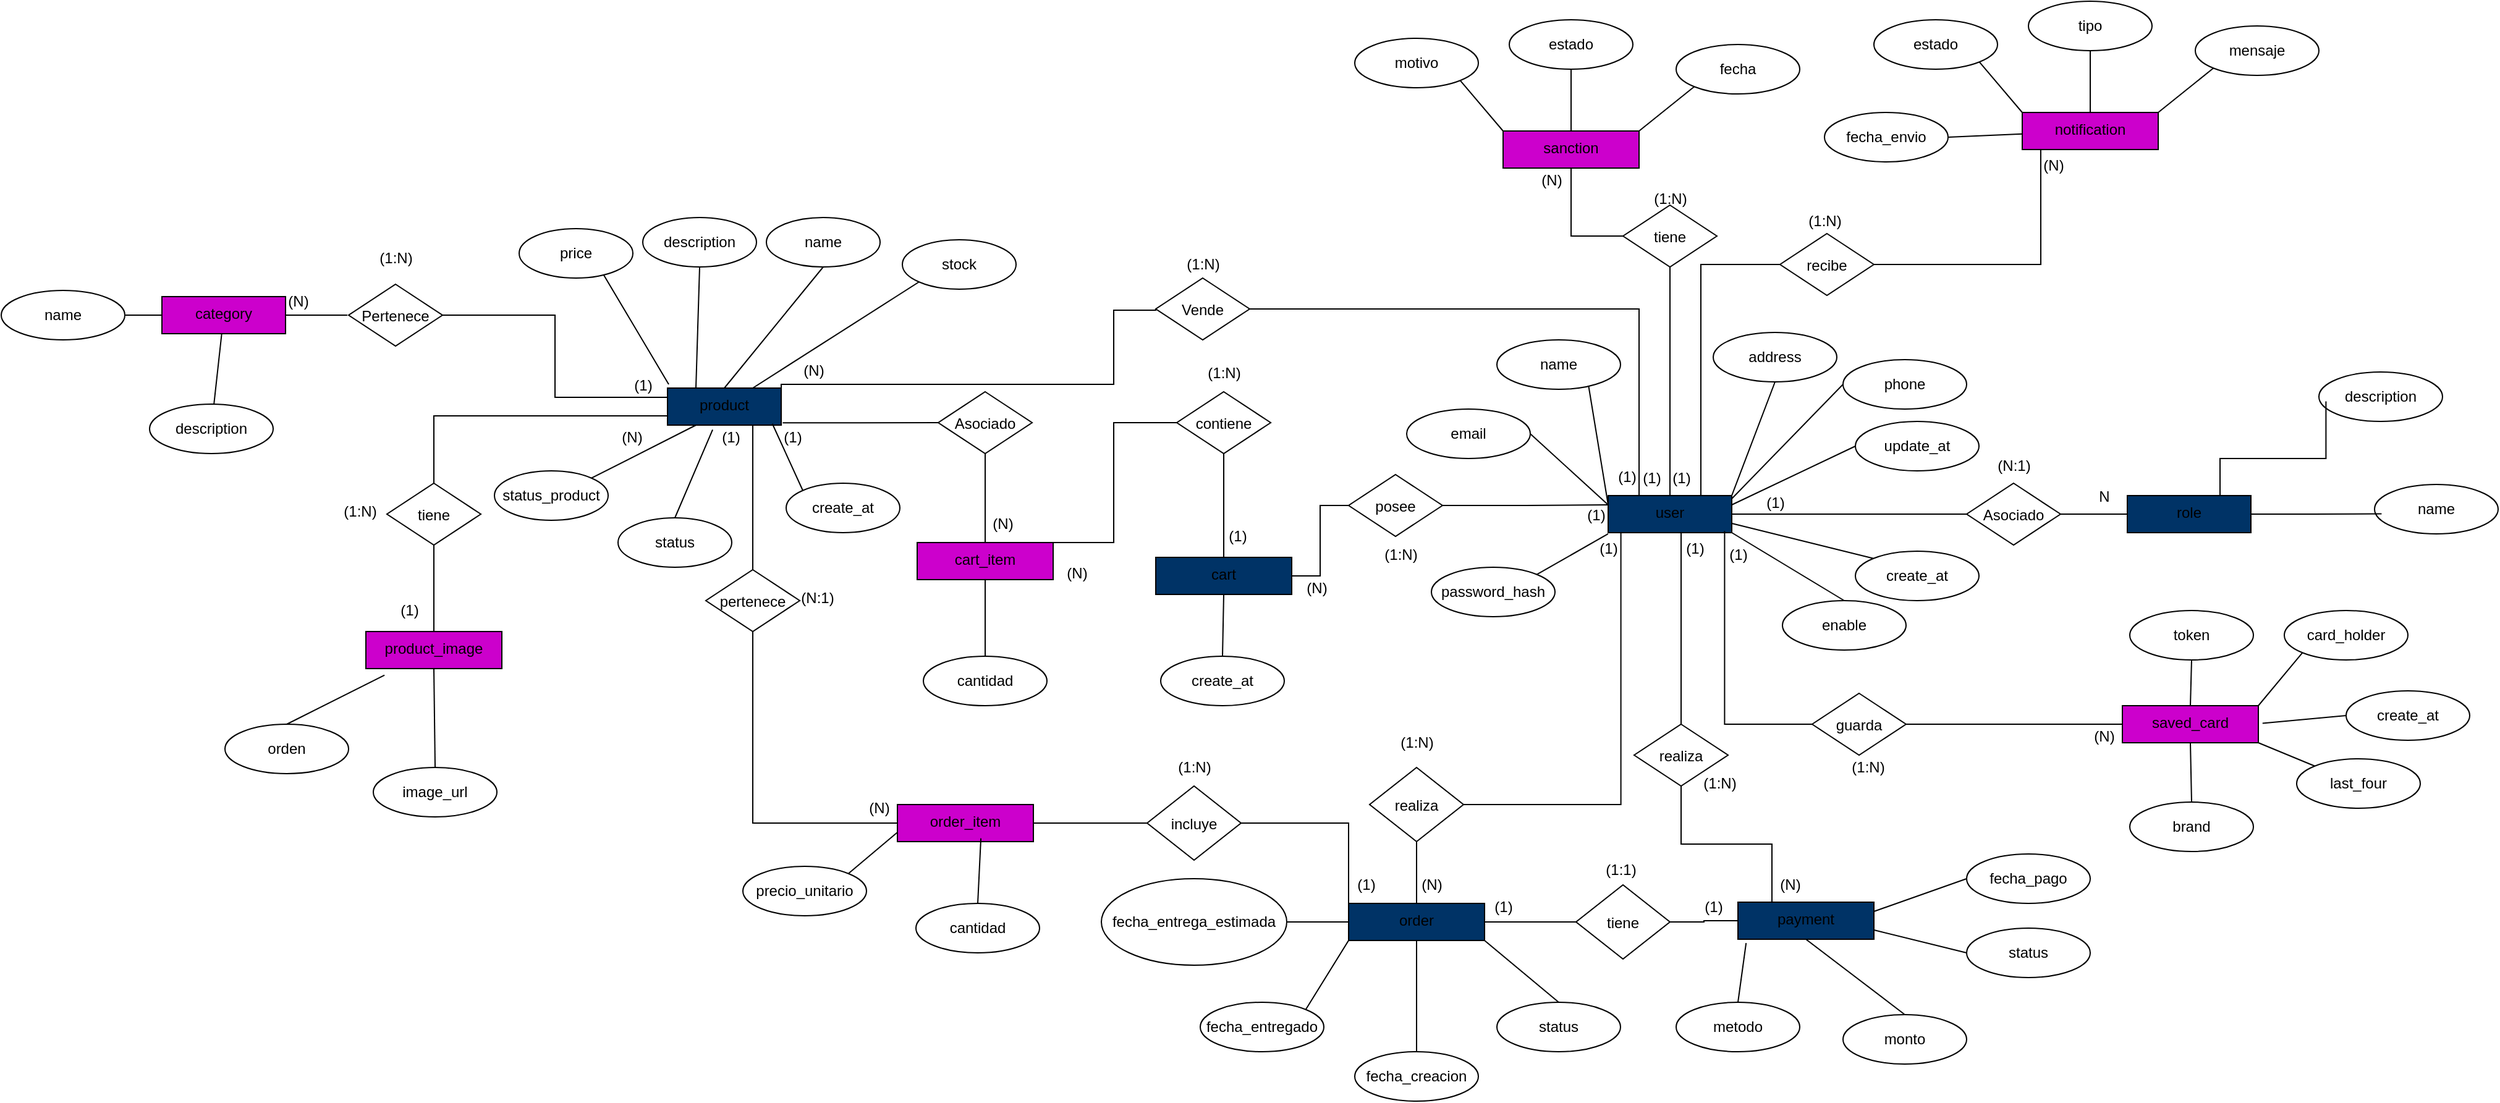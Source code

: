 <mxfile version="28.1.2">
  <diagram name="Página-1" id="FcAazT7ea7IN_9phGfKu">
    <mxGraphModel dx="3148" dy="2875" grid="1" gridSize="10" guides="1" tooltips="1" connect="1" arrows="1" fold="1" page="1" pageScale="1" pageWidth="827" pageHeight="1169" math="0" shadow="0">
      <root>
        <mxCell id="0" />
        <mxCell id="1" parent="0" />
        <mxCell id="1tSogRS_Z49dKOOyirGH-120" style="edgeStyle=orthogonalEdgeStyle;rounded=0;orthogonalLoop=1;jettySize=auto;html=1;exitX=0.25;exitY=0;exitDx=0;exitDy=0;entryX=1;entryY=0.5;entryDx=0;entryDy=0;endArrow=none;endFill=0;" edge="1" parent="1" source="1tSogRS_Z49dKOOyirGH-6" target="1tSogRS_Z49dKOOyirGH-119">
          <mxGeometry relative="1" as="geometry" />
        </mxCell>
        <mxCell id="1tSogRS_Z49dKOOyirGH-157" style="edgeStyle=orthogonalEdgeStyle;rounded=0;orthogonalLoop=1;jettySize=auto;html=1;exitX=0.75;exitY=0;exitDx=0;exitDy=0;entryX=0;entryY=0.5;entryDx=0;entryDy=0;endArrow=none;endFill=0;" edge="1" parent="1" source="1tSogRS_Z49dKOOyirGH-6" target="1tSogRS_Z49dKOOyirGH-156">
          <mxGeometry relative="1" as="geometry" />
        </mxCell>
        <mxCell id="1tSogRS_Z49dKOOyirGH-207" style="edgeStyle=orthogonalEdgeStyle;rounded=0;orthogonalLoop=1;jettySize=auto;html=1;exitX=1;exitY=0.5;exitDx=0;exitDy=0;endArrow=none;endFill=0;" edge="1" parent="1" source="1tSogRS_Z49dKOOyirGH-6" target="1tSogRS_Z49dKOOyirGH-176">
          <mxGeometry relative="1" as="geometry" />
        </mxCell>
        <mxCell id="1tSogRS_Z49dKOOyirGH-211" style="edgeStyle=orthogonalEdgeStyle;rounded=0;orthogonalLoop=1;jettySize=auto;html=1;exitX=0.59;exitY=0.984;exitDx=0;exitDy=0;entryX=0.5;entryY=0;entryDx=0;entryDy=0;exitPerimeter=0;endArrow=none;endFill=0;" edge="1" parent="1" source="1tSogRS_Z49dKOOyirGH-6" target="1tSogRS_Z49dKOOyirGH-206">
          <mxGeometry relative="1" as="geometry" />
        </mxCell>
        <mxCell id="1tSogRS_Z49dKOOyirGH-6" value="user" style="html=1;align=center;verticalAlign=top;rounded=1;absoluteArcSize=1;arcSize=0;dashed=0;whiteSpace=wrap;fillColor=#003366;" vertex="1" parent="1">
          <mxGeometry x="210" y="340" width="100" height="30" as="geometry" />
        </mxCell>
        <mxCell id="1tSogRS_Z49dKOOyirGH-21" style="rounded=0;orthogonalLoop=1;jettySize=auto;html=1;exitX=1;exitY=0.5;exitDx=0;exitDy=0;entryX=0;entryY=0.25;entryDx=0;entryDy=0;endArrow=none;endFill=0;" edge="1" parent="1" source="1tSogRS_Z49dKOOyirGH-7" target="1tSogRS_Z49dKOOyirGH-6">
          <mxGeometry relative="1" as="geometry" />
        </mxCell>
        <mxCell id="1tSogRS_Z49dKOOyirGH-7" value="email" style="ellipse;html=1;whiteSpace=wrap;" vertex="1" parent="1">
          <mxGeometry x="47" y="270" width="100" height="40" as="geometry" />
        </mxCell>
        <mxCell id="1tSogRS_Z49dKOOyirGH-20" style="rounded=0;orthogonalLoop=1;jettySize=auto;html=1;exitX=0.741;exitY=0.922;exitDx=0;exitDy=0;entryX=0;entryY=0.25;entryDx=0;entryDy=0;endArrow=none;endFill=0;exitPerimeter=0;" edge="1" parent="1" source="1tSogRS_Z49dKOOyirGH-8" target="1tSogRS_Z49dKOOyirGH-6">
          <mxGeometry relative="1" as="geometry" />
        </mxCell>
        <mxCell id="1tSogRS_Z49dKOOyirGH-8" value="name" style="ellipse;html=1;whiteSpace=wrap;" vertex="1" parent="1">
          <mxGeometry x="120" y="214" width="100" height="40" as="geometry" />
        </mxCell>
        <mxCell id="1tSogRS_Z49dKOOyirGH-22" style="rounded=0;orthogonalLoop=1;jettySize=auto;html=1;exitX=1;exitY=0;exitDx=0;exitDy=0;entryX=0.749;entryY=0.998;entryDx=0;entryDy=0;endArrow=none;endFill=0;entryPerimeter=0;" edge="1" parent="1" source="1tSogRS_Z49dKOOyirGH-9" target="1tSogRS_Z49dKOOyirGH-248">
          <mxGeometry relative="1" as="geometry" />
        </mxCell>
        <mxCell id="1tSogRS_Z49dKOOyirGH-9" value="password_hash" style="ellipse;html=1;whiteSpace=wrap;" vertex="1" parent="1">
          <mxGeometry x="67" y="398" width="100" height="40" as="geometry" />
        </mxCell>
        <mxCell id="1tSogRS_Z49dKOOyirGH-10" value="enable" style="ellipse;html=1;whiteSpace=wrap;" vertex="1" parent="1">
          <mxGeometry x="351" y="425" width="100" height="40" as="geometry" />
        </mxCell>
        <mxCell id="1tSogRS_Z49dKOOyirGH-11" value="create_at" style="ellipse;html=1;whiteSpace=wrap;" vertex="1" parent="1">
          <mxGeometry x="410" y="385" width="100" height="40" as="geometry" />
        </mxCell>
        <mxCell id="1tSogRS_Z49dKOOyirGH-25" style="rounded=0;orthogonalLoop=1;jettySize=auto;html=1;exitX=0;exitY=0.5;exitDx=0;exitDy=0;entryX=1;entryY=0.25;entryDx=0;entryDy=0;endArrow=none;endFill=0;" edge="1" parent="1" source="1tSogRS_Z49dKOOyirGH-12" target="1tSogRS_Z49dKOOyirGH-6">
          <mxGeometry relative="1" as="geometry" />
        </mxCell>
        <mxCell id="1tSogRS_Z49dKOOyirGH-12" value="update_at" style="ellipse;html=1;whiteSpace=wrap;" vertex="1" parent="1">
          <mxGeometry x="410" y="280" width="100" height="40" as="geometry" />
        </mxCell>
        <mxCell id="1tSogRS_Z49dKOOyirGH-18" style="edgeStyle=orthogonalEdgeStyle;rounded=0;orthogonalLoop=1;jettySize=auto;html=1;exitX=0.5;exitY=0;exitDx=0;exitDy=0;entryX=0;entryY=0.5;entryDx=0;entryDy=0;endArrow=none;endFill=0;" edge="1" parent="1" source="1tSogRS_Z49dKOOyirGH-13">
          <mxGeometry relative="1" as="geometry">
            <mxPoint x="-56.0" y="225" as="targetPoint" />
          </mxGeometry>
        </mxCell>
        <mxCell id="1tSogRS_Z49dKOOyirGH-28" style="rounded=0;orthogonalLoop=1;jettySize=auto;html=1;exitX=0.5;exitY=0;exitDx=0;exitDy=0;entryX=0.5;entryY=1;entryDx=0;entryDy=0;endArrow=none;endFill=0;" edge="1" parent="1" source="1tSogRS_Z49dKOOyirGH-15">
          <mxGeometry relative="1" as="geometry">
            <mxPoint x="-113" y="280" as="targetPoint" />
          </mxGeometry>
        </mxCell>
        <mxCell id="1tSogRS_Z49dKOOyirGH-26" style="rounded=0;orthogonalLoop=1;jettySize=auto;html=1;exitX=0;exitY=0.5;exitDx=0;exitDy=0;entryX=0.998;entryY=0.091;entryDx=0;entryDy=0;endArrow=none;endFill=0;entryPerimeter=0;" edge="1" parent="1" source="1tSogRS_Z49dKOOyirGH-16" target="1tSogRS_Z49dKOOyirGH-6">
          <mxGeometry relative="1" as="geometry" />
        </mxCell>
        <mxCell id="1tSogRS_Z49dKOOyirGH-16" value="phone" style="ellipse;html=1;whiteSpace=wrap;" vertex="1" parent="1">
          <mxGeometry x="400" y="230" width="100" height="40" as="geometry" />
        </mxCell>
        <mxCell id="1tSogRS_Z49dKOOyirGH-27" style="rounded=0;orthogonalLoop=1;jettySize=auto;html=1;exitX=0.5;exitY=1;exitDx=0;exitDy=0;entryX=1;entryY=0;entryDx=0;entryDy=0;endArrow=none;endFill=0;" edge="1" parent="1" source="1tSogRS_Z49dKOOyirGH-17" target="1tSogRS_Z49dKOOyirGH-6">
          <mxGeometry relative="1" as="geometry" />
        </mxCell>
        <mxCell id="1tSogRS_Z49dKOOyirGH-17" value="address" style="ellipse;html=1;whiteSpace=wrap;" vertex="1" parent="1">
          <mxGeometry x="295" y="208" width="100" height="40" as="geometry" />
        </mxCell>
        <mxCell id="1tSogRS_Z49dKOOyirGH-23" style="rounded=0;orthogonalLoop=1;jettySize=auto;html=1;exitX=0.5;exitY=0;exitDx=0;exitDy=0;endArrow=none;endFill=0;entryX=1;entryY=1;entryDx=0;entryDy=0;" edge="1" parent="1" source="1tSogRS_Z49dKOOyirGH-10" target="1tSogRS_Z49dKOOyirGH-6">
          <mxGeometry relative="1" as="geometry">
            <mxPoint x="290" y="370" as="targetPoint" />
          </mxGeometry>
        </mxCell>
        <mxCell id="1tSogRS_Z49dKOOyirGH-24" style="rounded=0;orthogonalLoop=1;jettySize=auto;html=1;exitX=0;exitY=0;exitDx=0;exitDy=0;entryX=1;entryY=0.75;entryDx=0;entryDy=0;endArrow=none;endFill=0;" edge="1" parent="1" source="1tSogRS_Z49dKOOyirGH-11" target="1tSogRS_Z49dKOOyirGH-6">
          <mxGeometry relative="1" as="geometry" />
        </mxCell>
        <mxCell id="1tSogRS_Z49dKOOyirGH-63" style="rounded=0;orthogonalLoop=1;jettySize=auto;html=1;exitX=0.5;exitY=1;exitDx=0;exitDy=0;entryX=0.5;entryY=0;entryDx=0;entryDy=0;endArrow=none;endFill=0;" edge="1" parent="1" source="1tSogRS_Z49dKOOyirGH-55" target="1tSogRS_Z49dKOOyirGH-58">
          <mxGeometry relative="1" as="geometry" />
        </mxCell>
        <mxCell id="1tSogRS_Z49dKOOyirGH-187" style="edgeStyle=orthogonalEdgeStyle;rounded=0;orthogonalLoop=1;jettySize=auto;html=1;exitX=1;exitY=0.5;exitDx=0;exitDy=0;entryX=0;entryY=0.5;entryDx=0;entryDy=0;endArrow=none;endFill=0;" edge="1" parent="1" source="1tSogRS_Z49dKOOyirGH-55" target="1tSogRS_Z49dKOOyirGH-186">
          <mxGeometry relative="1" as="geometry" />
        </mxCell>
        <mxCell id="1tSogRS_Z49dKOOyirGH-55" value="cart" style="html=1;align=center;verticalAlign=top;rounded=1;absoluteArcSize=1;arcSize=0;dashed=0;whiteSpace=wrap;fillColor=#003366;" vertex="1" parent="1">
          <mxGeometry x="-156" y="390" width="110" height="30" as="geometry" />
        </mxCell>
        <mxCell id="1tSogRS_Z49dKOOyirGH-81" style="rounded=0;orthogonalLoop=1;jettySize=auto;html=1;exitX=0.5;exitY=0;exitDx=0;exitDy=0;entryX=1;entryY=1;entryDx=0;entryDy=0;endArrow=none;endFill=0;" edge="1" parent="1" source="1tSogRS_Z49dKOOyirGH-56" target="1tSogRS_Z49dKOOyirGH-64">
          <mxGeometry relative="1" as="geometry" />
        </mxCell>
        <mxCell id="1tSogRS_Z49dKOOyirGH-56" value="status" style="ellipse;html=1;whiteSpace=wrap;" vertex="1" parent="1">
          <mxGeometry x="120" y="750" width="100" height="40" as="geometry" />
        </mxCell>
        <mxCell id="1tSogRS_Z49dKOOyirGH-84" style="rounded=0;orthogonalLoop=1;jettySize=auto;html=1;exitX=1;exitY=0.5;exitDx=0;exitDy=0;entryX=0;entryY=0.5;entryDx=0;entryDy=0;endArrow=none;endFill=0;" edge="1" parent="1" source="1tSogRS_Z49dKOOyirGH-57" target="1tSogRS_Z49dKOOyirGH-64">
          <mxGeometry relative="1" as="geometry" />
        </mxCell>
        <mxCell id="1tSogRS_Z49dKOOyirGH-57" value="fecha_entrega_estimada" style="ellipse;html=1;whiteSpace=wrap;" vertex="1" parent="1">
          <mxGeometry x="-200" y="650" width="150" height="70" as="geometry" />
        </mxCell>
        <mxCell id="1tSogRS_Z49dKOOyirGH-58" value="create_at" style="ellipse;html=1;whiteSpace=wrap;" vertex="1" parent="1">
          <mxGeometry x="-152" y="470" width="100" height="40" as="geometry" />
        </mxCell>
        <mxCell id="1tSogRS_Z49dKOOyirGH-59" value="cantidad" style="ellipse;html=1;whiteSpace=wrap;" vertex="1" parent="1">
          <mxGeometry x="-344" y="470" width="100" height="40" as="geometry" />
        </mxCell>
        <mxCell id="1tSogRS_Z49dKOOyirGH-82" style="rounded=0;orthogonalLoop=1;jettySize=auto;html=1;exitX=0.5;exitY=0;exitDx=0;exitDy=0;entryX=0.5;entryY=1;entryDx=0;entryDy=0;endArrow=none;endFill=0;" edge="1" parent="1" source="1tSogRS_Z49dKOOyirGH-60" target="1tSogRS_Z49dKOOyirGH-64">
          <mxGeometry relative="1" as="geometry" />
        </mxCell>
        <mxCell id="1tSogRS_Z49dKOOyirGH-60" value="fecha_creacion" style="ellipse;html=1;whiteSpace=wrap;" vertex="1" parent="1">
          <mxGeometry x="5" y="790" width="100" height="40" as="geometry" />
        </mxCell>
        <mxCell id="1tSogRS_Z49dKOOyirGH-62" style="rounded=0;orthogonalLoop=1;jettySize=auto;html=1;exitX=0.5;exitY=1;exitDx=0;exitDy=0;entryX=0.5;entryY=0;entryDx=0;entryDy=0;endArrow=none;endFill=0;" edge="1" parent="1" source="1tSogRS_Z49dKOOyirGH-61" target="1tSogRS_Z49dKOOyirGH-59">
          <mxGeometry relative="1" as="geometry" />
        </mxCell>
        <mxCell id="1tSogRS_Z49dKOOyirGH-183" style="edgeStyle=orthogonalEdgeStyle;rounded=0;orthogonalLoop=1;jettySize=auto;html=1;exitX=1;exitY=0;exitDx=0;exitDy=0;entryX=0;entryY=0.5;entryDx=0;entryDy=0;endArrow=none;endFill=0;" edge="1" parent="1" source="1tSogRS_Z49dKOOyirGH-61" target="1tSogRS_Z49dKOOyirGH-179">
          <mxGeometry relative="1" as="geometry">
            <Array as="points">
              <mxPoint x="-190" y="378" />
              <mxPoint x="-190" y="281" />
            </Array>
          </mxGeometry>
        </mxCell>
        <mxCell id="1tSogRS_Z49dKOOyirGH-61" value="cart_item" style="html=1;align=center;verticalAlign=top;rounded=1;absoluteArcSize=1;arcSize=0;dashed=0;whiteSpace=wrap;fillColor=#CC00CC;" vertex="1" parent="1">
          <mxGeometry x="-349" y="378" width="110" height="30" as="geometry" />
        </mxCell>
        <mxCell id="1tSogRS_Z49dKOOyirGH-123" style="edgeStyle=orthogonalEdgeStyle;rounded=0;orthogonalLoop=1;jettySize=auto;html=1;exitX=0.5;exitY=0;exitDx=0;exitDy=0;entryX=0.5;entryY=1;entryDx=0;entryDy=0;endArrow=none;endFill=0;" edge="1" parent="1" source="1tSogRS_Z49dKOOyirGH-64" target="1tSogRS_Z49dKOOyirGH-122">
          <mxGeometry relative="1" as="geometry" />
        </mxCell>
        <mxCell id="1tSogRS_Z49dKOOyirGH-200" style="edgeStyle=orthogonalEdgeStyle;rounded=0;orthogonalLoop=1;jettySize=auto;html=1;exitX=1;exitY=0.5;exitDx=0;exitDy=0;endArrow=none;endFill=0;" edge="1" parent="1" source="1tSogRS_Z49dKOOyirGH-64" target="1tSogRS_Z49dKOOyirGH-199">
          <mxGeometry relative="1" as="geometry" />
        </mxCell>
        <mxCell id="1tSogRS_Z49dKOOyirGH-64" value="order" style="html=1;align=center;verticalAlign=top;rounded=1;absoluteArcSize=1;arcSize=0;dashed=0;whiteSpace=wrap;fillColor=#003366;" vertex="1" parent="1">
          <mxGeometry y="670" width="110" height="30" as="geometry" />
        </mxCell>
        <mxCell id="1tSogRS_Z49dKOOyirGH-83" style="rounded=0;orthogonalLoop=1;jettySize=auto;html=1;exitX=1;exitY=0;exitDx=0;exitDy=0;entryX=0;entryY=1;entryDx=0;entryDy=0;endArrow=none;endFill=0;" edge="1" parent="1" source="1tSogRS_Z49dKOOyirGH-65" target="1tSogRS_Z49dKOOyirGH-64">
          <mxGeometry relative="1" as="geometry" />
        </mxCell>
        <mxCell id="1tSogRS_Z49dKOOyirGH-65" value="fecha_entregado" style="ellipse;html=1;whiteSpace=wrap;" vertex="1" parent="1">
          <mxGeometry x="-120" y="750" width="100" height="40" as="geometry" />
        </mxCell>
        <mxCell id="1tSogRS_Z49dKOOyirGH-128" style="edgeStyle=orthogonalEdgeStyle;rounded=0;orthogonalLoop=1;jettySize=auto;html=1;exitX=1;exitY=0.5;exitDx=0;exitDy=0;entryX=0;entryY=0.5;entryDx=0;entryDy=0;endArrow=none;endFill=0;" edge="1" parent="1" source="1tSogRS_Z49dKOOyirGH-66" target="1tSogRS_Z49dKOOyirGH-127">
          <mxGeometry relative="1" as="geometry" />
        </mxCell>
        <mxCell id="1tSogRS_Z49dKOOyirGH-175" style="edgeStyle=orthogonalEdgeStyle;rounded=0;orthogonalLoop=1;jettySize=auto;html=1;exitX=0;exitY=0.5;exitDx=0;exitDy=0;entryX=0.5;entryY=1;entryDx=0;entryDy=0;endArrow=none;endFill=0;" edge="1" parent="1" source="1tSogRS_Z49dKOOyirGH-66" target="1tSogRS_Z49dKOOyirGH-148">
          <mxGeometry relative="1" as="geometry" />
        </mxCell>
        <mxCell id="1tSogRS_Z49dKOOyirGH-66" value="order_item" style="html=1;align=center;verticalAlign=top;rounded=1;absoluteArcSize=1;arcSize=0;dashed=0;whiteSpace=wrap;fillColor=#CC00CC;" vertex="1" parent="1">
          <mxGeometry x="-365" y="590" width="110" height="30" as="geometry" />
        </mxCell>
        <mxCell id="1tSogRS_Z49dKOOyirGH-67" value="cantidad" style="ellipse;html=1;whiteSpace=wrap;" vertex="1" parent="1">
          <mxGeometry x="-350" y="670" width="100" height="40" as="geometry" />
        </mxCell>
        <mxCell id="1tSogRS_Z49dKOOyirGH-78" style="rounded=0;orthogonalLoop=1;jettySize=auto;html=1;exitX=0.5;exitY=0;exitDx=0;exitDy=0;entryX=0.614;entryY=0.91;entryDx=0;entryDy=0;entryPerimeter=0;endArrow=none;endFill=0;" edge="1" parent="1" source="1tSogRS_Z49dKOOyirGH-67" target="1tSogRS_Z49dKOOyirGH-66">
          <mxGeometry relative="1" as="geometry" />
        </mxCell>
        <mxCell id="1tSogRS_Z49dKOOyirGH-80" style="rounded=0;orthogonalLoop=1;jettySize=auto;html=1;exitX=1;exitY=0;exitDx=0;exitDy=0;entryX=0;entryY=0.75;entryDx=0;entryDy=0;endArrow=none;endFill=0;" edge="1" parent="1" source="1tSogRS_Z49dKOOyirGH-79" target="1tSogRS_Z49dKOOyirGH-66">
          <mxGeometry relative="1" as="geometry" />
        </mxCell>
        <mxCell id="1tSogRS_Z49dKOOyirGH-79" value="precio_unitario" style="ellipse;html=1;whiteSpace=wrap;" vertex="1" parent="1">
          <mxGeometry x="-490" y="640" width="100" height="40" as="geometry" />
        </mxCell>
        <mxCell id="1tSogRS_Z49dKOOyirGH-98" value="motivo" style="ellipse;html=1;whiteSpace=wrap;" vertex="1" parent="1">
          <mxGeometry x="5" y="-30" width="100" height="40" as="geometry" />
        </mxCell>
        <mxCell id="1tSogRS_Z49dKOOyirGH-154" style="edgeStyle=orthogonalEdgeStyle;rounded=0;orthogonalLoop=1;jettySize=auto;html=1;exitX=0.5;exitY=1;exitDx=0;exitDy=0;entryX=0;entryY=0.5;entryDx=0;entryDy=0;endArrow=none;endFill=0;" edge="1" parent="1" source="1tSogRS_Z49dKOOyirGH-101" target="1tSogRS_Z49dKOOyirGH-153">
          <mxGeometry relative="1" as="geometry" />
        </mxCell>
        <mxCell id="1tSogRS_Z49dKOOyirGH-101" value="sanction" style="html=1;align=center;verticalAlign=top;rounded=1;absoluteArcSize=1;arcSize=0;dashed=0;whiteSpace=wrap;fillColor=#CC00CC;" vertex="1" parent="1">
          <mxGeometry x="125" y="45" width="110" height="30" as="geometry" />
        </mxCell>
        <mxCell id="1tSogRS_Z49dKOOyirGH-102" style="rounded=0;orthogonalLoop=1;jettySize=auto;html=1;exitX=1;exitY=1;exitDx=0;exitDy=0;entryX=0;entryY=0;entryDx=0;entryDy=0;endArrow=none;endFill=0;" edge="1" parent="1" source="1tSogRS_Z49dKOOyirGH-98" target="1tSogRS_Z49dKOOyirGH-101">
          <mxGeometry relative="1" as="geometry" />
        </mxCell>
        <mxCell id="1tSogRS_Z49dKOOyirGH-103" style="rounded=0;orthogonalLoop=1;jettySize=auto;html=1;exitX=0.5;exitY=1;exitDx=0;exitDy=0;entryX=0.5;entryY=0;entryDx=0;entryDy=0;endArrow=none;endFill=0;" edge="1" parent="1" source="1tSogRS_Z49dKOOyirGH-104" target="1tSogRS_Z49dKOOyirGH-101">
          <mxGeometry relative="1" as="geometry" />
        </mxCell>
        <mxCell id="1tSogRS_Z49dKOOyirGH-104" value="estado" style="ellipse;html=1;whiteSpace=wrap;" vertex="1" parent="1">
          <mxGeometry x="130" y="-45" width="100" height="40" as="geometry" />
        </mxCell>
        <mxCell id="1tSogRS_Z49dKOOyirGH-105" style="rounded=0;orthogonalLoop=1;jettySize=auto;html=1;exitX=0;exitY=1;exitDx=0;exitDy=0;entryX=1;entryY=0;entryDx=0;entryDy=0;endArrow=none;endFill=0;" edge="1" parent="1" source="1tSogRS_Z49dKOOyirGH-106" target="1tSogRS_Z49dKOOyirGH-101">
          <mxGeometry relative="1" as="geometry" />
        </mxCell>
        <mxCell id="1tSogRS_Z49dKOOyirGH-106" value="fecha" style="ellipse;html=1;whiteSpace=wrap;" vertex="1" parent="1">
          <mxGeometry x="265" y="-25" width="100" height="40" as="geometry" />
        </mxCell>
        <mxCell id="1tSogRS_Z49dKOOyirGH-107" value="estado" style="ellipse;html=1;whiteSpace=wrap;" vertex="1" parent="1">
          <mxGeometry x="425" y="-45" width="100" height="40" as="geometry" />
        </mxCell>
        <mxCell id="1tSogRS_Z49dKOOyirGH-110" style="rounded=0;orthogonalLoop=1;jettySize=auto;html=1;exitX=1;exitY=0.5;exitDx=0;exitDy=0;endArrow=none;endFill=0;" edge="1" parent="1" source="1tSogRS_Z49dKOOyirGH-111" target="1tSogRS_Z49dKOOyirGH-112">
          <mxGeometry relative="1" as="geometry" />
        </mxCell>
        <mxCell id="1tSogRS_Z49dKOOyirGH-111" value="fecha_envio" style="ellipse;html=1;whiteSpace=wrap;" vertex="1" parent="1">
          <mxGeometry x="385" y="30" width="100" height="40" as="geometry" />
        </mxCell>
        <mxCell id="1tSogRS_Z49dKOOyirGH-112" value="notification" style="html=1;align=center;verticalAlign=top;rounded=1;absoluteArcSize=1;arcSize=0;dashed=0;whiteSpace=wrap;fillColor=#CC00CC;" vertex="1" parent="1">
          <mxGeometry x="545" y="30" width="110" height="30" as="geometry" />
        </mxCell>
        <mxCell id="1tSogRS_Z49dKOOyirGH-113" style="rounded=0;orthogonalLoop=1;jettySize=auto;html=1;exitX=1;exitY=1;exitDx=0;exitDy=0;entryX=0;entryY=0;entryDx=0;entryDy=0;endArrow=none;endFill=0;" edge="1" parent="1" source="1tSogRS_Z49dKOOyirGH-107" target="1tSogRS_Z49dKOOyirGH-112">
          <mxGeometry relative="1" as="geometry" />
        </mxCell>
        <mxCell id="1tSogRS_Z49dKOOyirGH-114" style="rounded=0;orthogonalLoop=1;jettySize=auto;html=1;exitX=0.5;exitY=1;exitDx=0;exitDy=0;entryX=0.5;entryY=0;entryDx=0;entryDy=0;endArrow=none;endFill=0;" edge="1" parent="1" source="1tSogRS_Z49dKOOyirGH-115" target="1tSogRS_Z49dKOOyirGH-112">
          <mxGeometry relative="1" as="geometry" />
        </mxCell>
        <mxCell id="1tSogRS_Z49dKOOyirGH-115" value="tipo" style="ellipse;html=1;whiteSpace=wrap;" vertex="1" parent="1">
          <mxGeometry x="550" y="-60" width="100" height="40" as="geometry" />
        </mxCell>
        <mxCell id="1tSogRS_Z49dKOOyirGH-116" style="rounded=0;orthogonalLoop=1;jettySize=auto;html=1;exitX=0;exitY=1;exitDx=0;exitDy=0;entryX=1;entryY=0;entryDx=0;entryDy=0;endArrow=none;endFill=0;" edge="1" parent="1" source="1tSogRS_Z49dKOOyirGH-117" target="1tSogRS_Z49dKOOyirGH-112">
          <mxGeometry relative="1" as="geometry" />
        </mxCell>
        <mxCell id="1tSogRS_Z49dKOOyirGH-117" value="mensaje" style="ellipse;html=1;whiteSpace=wrap;" vertex="1" parent="1">
          <mxGeometry x="685" y="-40" width="100" height="40" as="geometry" />
        </mxCell>
        <mxCell id="1tSogRS_Z49dKOOyirGH-145" style="edgeStyle=orthogonalEdgeStyle;rounded=0;orthogonalLoop=1;jettySize=auto;html=1;exitX=0;exitY=0.5;exitDx=0;exitDy=0;entryX=1;entryY=0;entryDx=0;entryDy=0;endArrow=none;endFill=0;" edge="1" parent="1" source="1tSogRS_Z49dKOOyirGH-119" target="1tSogRS_Z49dKOOyirGH-130">
          <mxGeometry relative="1" as="geometry">
            <Array as="points">
              <mxPoint x="-156" y="190" />
              <mxPoint x="-190" y="190" />
              <mxPoint x="-190" y="250" />
              <mxPoint x="-459" y="250" />
            </Array>
          </mxGeometry>
        </mxCell>
        <mxCell id="1tSogRS_Z49dKOOyirGH-119" value="Vende" style="rhombus;" vertex="1" parent="1">
          <mxGeometry x="-156" y="164" width="76" height="50" as="geometry" />
        </mxCell>
        <mxCell id="1tSogRS_Z49dKOOyirGH-124" style="edgeStyle=orthogonalEdgeStyle;rounded=0;orthogonalLoop=1;jettySize=auto;html=1;exitX=1;exitY=0.5;exitDx=0;exitDy=0;entryX=0.103;entryY=1.013;entryDx=0;entryDy=0;endArrow=none;endFill=0;entryPerimeter=0;" edge="1" parent="1" source="1tSogRS_Z49dKOOyirGH-122" target="1tSogRS_Z49dKOOyirGH-6">
          <mxGeometry relative="1" as="geometry" />
        </mxCell>
        <mxCell id="1tSogRS_Z49dKOOyirGH-122" value="realiza" style="rhombus;" vertex="1" parent="1">
          <mxGeometry x="17" y="560" width="76" height="60" as="geometry" />
        </mxCell>
        <mxCell id="1tSogRS_Z49dKOOyirGH-129" style="edgeStyle=orthogonalEdgeStyle;rounded=0;orthogonalLoop=1;jettySize=auto;html=1;exitX=1;exitY=0.5;exitDx=0;exitDy=0;entryX=0;entryY=0;entryDx=0;entryDy=0;endArrow=none;endFill=0;" edge="1" parent="1" source="1tSogRS_Z49dKOOyirGH-127" target="1tSogRS_Z49dKOOyirGH-64">
          <mxGeometry relative="1" as="geometry" />
        </mxCell>
        <mxCell id="1tSogRS_Z49dKOOyirGH-127" value="incluye" style="rhombus;" vertex="1" parent="1">
          <mxGeometry x="-163" y="575" width="76" height="60" as="geometry" />
        </mxCell>
        <mxCell id="1tSogRS_Z49dKOOyirGH-151" style="edgeStyle=orthogonalEdgeStyle;rounded=0;orthogonalLoop=1;jettySize=auto;html=1;exitX=0.75;exitY=1;exitDx=0;exitDy=0;entryX=0.5;entryY=0;entryDx=0;entryDy=0;endArrow=none;endFill=0;" edge="1" parent="1" source="1tSogRS_Z49dKOOyirGH-130" target="1tSogRS_Z49dKOOyirGH-148">
          <mxGeometry relative="1" as="geometry" />
        </mxCell>
        <mxCell id="1tSogRS_Z49dKOOyirGH-181" style="edgeStyle=orthogonalEdgeStyle;rounded=0;orthogonalLoop=1;jettySize=auto;html=1;exitX=1.013;exitY=0.936;exitDx=0;exitDy=0;entryX=0;entryY=0.5;entryDx=0;entryDy=0;endArrow=none;endFill=0;exitPerimeter=0;" edge="1" parent="1" source="1tSogRS_Z49dKOOyirGH-130" target="1tSogRS_Z49dKOOyirGH-180">
          <mxGeometry relative="1" as="geometry" />
        </mxCell>
        <mxCell id="1tSogRS_Z49dKOOyirGH-130" value="product" style="html=1;align=center;verticalAlign=top;rounded=1;absoluteArcSize=1;arcSize=0;dashed=0;whiteSpace=wrap;fillColor=#003366;" vertex="1" parent="1">
          <mxGeometry x="-551" y="253" width="92" height="30" as="geometry" />
        </mxCell>
        <mxCell id="1tSogRS_Z49dKOOyirGH-131" style="rounded=0;orthogonalLoop=1;jettySize=auto;html=1;exitX=0.738;exitY=0.915;exitDx=0;exitDy=0;endArrow=none;endFill=0;exitPerimeter=0;" edge="1" parent="1" source="1tSogRS_Z49dKOOyirGH-132">
          <mxGeometry relative="1" as="geometry">
            <mxPoint x="-550" y="250" as="targetPoint" />
            <Array as="points" />
          </mxGeometry>
        </mxCell>
        <mxCell id="1tSogRS_Z49dKOOyirGH-132" value="price" style="ellipse;html=1;whiteSpace=wrap;" vertex="1" parent="1">
          <mxGeometry x="-671" y="124" width="92" height="40" as="geometry" />
        </mxCell>
        <mxCell id="1tSogRS_Z49dKOOyirGH-133" value="stock" style="ellipse;html=1;whiteSpace=wrap;" vertex="1" parent="1">
          <mxGeometry x="-361" y="133" width="92" height="40" as="geometry" />
        </mxCell>
        <mxCell id="1tSogRS_Z49dKOOyirGH-134" style="rounded=0;orthogonalLoop=1;jettySize=auto;html=1;exitX=0.5;exitY=0;exitDx=0;exitDy=0;entryX=0.397;entryY=1.122;entryDx=0;entryDy=0;endArrow=none;endFill=0;entryPerimeter=0;" edge="1" parent="1" source="1tSogRS_Z49dKOOyirGH-135" target="1tSogRS_Z49dKOOyirGH-130">
          <mxGeometry relative="1" as="geometry" />
        </mxCell>
        <mxCell id="1tSogRS_Z49dKOOyirGH-135" value="status" style="ellipse;html=1;whiteSpace=wrap;" vertex="1" parent="1">
          <mxGeometry x="-591" y="358" width="92" height="40" as="geometry" />
        </mxCell>
        <mxCell id="1tSogRS_Z49dKOOyirGH-136" value="create_at" style="ellipse;html=1;whiteSpace=wrap;" vertex="1" parent="1">
          <mxGeometry x="-455" y="330" width="92" height="40" as="geometry" />
        </mxCell>
        <mxCell id="1tSogRS_Z49dKOOyirGH-137" style="rounded=0;orthogonalLoop=1;jettySize=auto;html=1;exitX=1;exitY=0;exitDx=0;exitDy=0;entryX=0.25;entryY=1;entryDx=0;entryDy=0;endArrow=none;endFill=0;" edge="1" parent="1" source="1tSogRS_Z49dKOOyirGH-138" target="1tSogRS_Z49dKOOyirGH-130">
          <mxGeometry relative="1" as="geometry" />
        </mxCell>
        <mxCell id="1tSogRS_Z49dKOOyirGH-138" value="status_product" style="ellipse;html=1;whiteSpace=wrap;" vertex="1" parent="1">
          <mxGeometry x="-691" y="320" width="92" height="40" as="geometry" />
        </mxCell>
        <mxCell id="1tSogRS_Z49dKOOyirGH-139" value="name" style="ellipse;html=1;whiteSpace=wrap;" vertex="1" parent="1">
          <mxGeometry x="-471" y="115" width="92" height="40" as="geometry" />
        </mxCell>
        <mxCell id="1tSogRS_Z49dKOOyirGH-140" style="rounded=0;orthogonalLoop=1;jettySize=auto;html=1;exitX=0.5;exitY=1;exitDx=0;exitDy=0;endArrow=none;endFill=0;entryX=0.25;entryY=0;entryDx=0;entryDy=0;" edge="1" parent="1" source="1tSogRS_Z49dKOOyirGH-141" target="1tSogRS_Z49dKOOyirGH-130">
          <mxGeometry relative="1" as="geometry">
            <mxPoint x="-410" y="250" as="targetPoint" />
          </mxGeometry>
        </mxCell>
        <mxCell id="1tSogRS_Z49dKOOyirGH-141" value="description" style="ellipse;html=1;whiteSpace=wrap;" vertex="1" parent="1">
          <mxGeometry x="-571" y="115" width="92" height="40" as="geometry" />
        </mxCell>
        <mxCell id="1tSogRS_Z49dKOOyirGH-142" style="rounded=0;orthogonalLoop=1;jettySize=auto;html=1;exitX=0.5;exitY=1;exitDx=0;exitDy=0;endArrow=none;endFill=0;entryX=0.5;entryY=0;entryDx=0;entryDy=0;" edge="1" parent="1" source="1tSogRS_Z49dKOOyirGH-139" target="1tSogRS_Z49dKOOyirGH-130">
          <mxGeometry relative="1" as="geometry">
            <mxPoint x="-360" y="250" as="targetPoint" />
          </mxGeometry>
        </mxCell>
        <mxCell id="1tSogRS_Z49dKOOyirGH-143" style="rounded=0;orthogonalLoop=1;jettySize=auto;html=1;exitX=0;exitY=1;exitDx=0;exitDy=0;entryX=0.75;entryY=0;entryDx=0;entryDy=0;endArrow=none;endFill=0;" edge="1" parent="1" source="1tSogRS_Z49dKOOyirGH-133" target="1tSogRS_Z49dKOOyirGH-130">
          <mxGeometry relative="1" as="geometry" />
        </mxCell>
        <mxCell id="1tSogRS_Z49dKOOyirGH-144" style="rounded=0;orthogonalLoop=1;jettySize=auto;html=1;exitX=0;exitY=0;exitDx=0;exitDy=0;entryX=0.922;entryY=0.963;entryDx=0;entryDy=0;entryPerimeter=0;endArrow=none;endFill=0;" edge="1" parent="1" source="1tSogRS_Z49dKOOyirGH-136" target="1tSogRS_Z49dKOOyirGH-130">
          <mxGeometry relative="1" as="geometry" />
        </mxCell>
        <mxCell id="1tSogRS_Z49dKOOyirGH-148" value="pertenece" style="rhombus;" vertex="1" parent="1">
          <mxGeometry x="-520" y="400" width="76" height="50" as="geometry" />
        </mxCell>
        <mxCell id="1tSogRS_Z49dKOOyirGH-155" style="edgeStyle=orthogonalEdgeStyle;rounded=0;orthogonalLoop=1;jettySize=auto;html=1;exitX=0.5;exitY=1;exitDx=0;exitDy=0;entryX=0.5;entryY=0;entryDx=0;entryDy=0;endArrow=none;endFill=0;" edge="1" parent="1" source="1tSogRS_Z49dKOOyirGH-153" target="1tSogRS_Z49dKOOyirGH-6">
          <mxGeometry relative="1" as="geometry" />
        </mxCell>
        <mxCell id="1tSogRS_Z49dKOOyirGH-153" value="tiene" style="rhombus;" vertex="1" parent="1">
          <mxGeometry x="222" y="105" width="76" height="50" as="geometry" />
        </mxCell>
        <mxCell id="1tSogRS_Z49dKOOyirGH-156" value="recibe" style="rhombus;" vertex="1" parent="1">
          <mxGeometry x="349" y="128" width="76" height="50" as="geometry" />
        </mxCell>
        <mxCell id="1tSogRS_Z49dKOOyirGH-158" style="edgeStyle=orthogonalEdgeStyle;rounded=0;orthogonalLoop=1;jettySize=auto;html=1;exitX=1;exitY=0.5;exitDx=0;exitDy=0;entryX=0.136;entryY=1;entryDx=0;entryDy=0;entryPerimeter=0;endArrow=none;endFill=0;" edge="1" parent="1" source="1tSogRS_Z49dKOOyirGH-156" target="1tSogRS_Z49dKOOyirGH-112">
          <mxGeometry relative="1" as="geometry" />
        </mxCell>
        <mxCell id="1tSogRS_Z49dKOOyirGH-159" style="rounded=0;orthogonalLoop=1;jettySize=auto;html=1;exitX=0.5;exitY=0;exitDx=0;exitDy=0;entryX=0.5;entryY=1;entryDx=0;entryDy=0;endArrow=none;endFill=0;" edge="1" parent="1" source="1tSogRS_Z49dKOOyirGH-160" target="1tSogRS_Z49dKOOyirGH-163">
          <mxGeometry relative="1" as="geometry" />
        </mxCell>
        <mxCell id="1tSogRS_Z49dKOOyirGH-160" value="image_url" style="ellipse;html=1;whiteSpace=wrap;" vertex="1" parent="1">
          <mxGeometry x="-789" y="560" width="100" height="40" as="geometry" />
        </mxCell>
        <mxCell id="1tSogRS_Z49dKOOyirGH-161" style="rounded=0;orthogonalLoop=1;jettySize=auto;html=1;exitX=0.5;exitY=0;exitDx=0;exitDy=0;entryX=0.137;entryY=1.176;entryDx=0;entryDy=0;endArrow=none;endFill=0;entryPerimeter=0;" edge="1" parent="1" source="1tSogRS_Z49dKOOyirGH-162" target="1tSogRS_Z49dKOOyirGH-163">
          <mxGeometry relative="1" as="geometry" />
        </mxCell>
        <mxCell id="1tSogRS_Z49dKOOyirGH-162" value="orden" style="ellipse;html=1;whiteSpace=wrap;" vertex="1" parent="1">
          <mxGeometry x="-909" y="525" width="100" height="40" as="geometry" />
        </mxCell>
        <mxCell id="1tSogRS_Z49dKOOyirGH-163" value="product_image" style="html=1;align=center;verticalAlign=top;rounded=1;absoluteArcSize=1;arcSize=0;dashed=0;whiteSpace=wrap;fillColor=#CC00CC;" vertex="1" parent="1">
          <mxGeometry x="-795" y="450" width="110" height="30" as="geometry" />
        </mxCell>
        <mxCell id="1tSogRS_Z49dKOOyirGH-165" style="edgeStyle=orthogonalEdgeStyle;rounded=0;orthogonalLoop=1;jettySize=auto;html=1;exitX=0.5;exitY=0;exitDx=0;exitDy=0;entryX=0;entryY=0.75;entryDx=0;entryDy=0;endArrow=none;endFill=0;" edge="1" parent="1" source="1tSogRS_Z49dKOOyirGH-164" target="1tSogRS_Z49dKOOyirGH-130">
          <mxGeometry relative="1" as="geometry" />
        </mxCell>
        <mxCell id="1tSogRS_Z49dKOOyirGH-166" style="edgeStyle=orthogonalEdgeStyle;rounded=0;orthogonalLoop=1;jettySize=auto;html=1;exitX=0.5;exitY=1;exitDx=0;exitDy=0;entryX=0.5;entryY=0;entryDx=0;entryDy=0;endArrow=none;endFill=0;" edge="1" parent="1" source="1tSogRS_Z49dKOOyirGH-164" target="1tSogRS_Z49dKOOyirGH-163">
          <mxGeometry relative="1" as="geometry" />
        </mxCell>
        <mxCell id="1tSogRS_Z49dKOOyirGH-164" value="tiene" style="rhombus;" vertex="1" parent="1">
          <mxGeometry x="-778" y="330" width="76" height="50" as="geometry" />
        </mxCell>
        <mxCell id="1tSogRS_Z49dKOOyirGH-167" value="name" style="ellipse;html=1;whiteSpace=wrap;" vertex="1" parent="1">
          <mxGeometry x="-1090" y="174" width="100" height="40" as="geometry" />
        </mxCell>
        <mxCell id="1tSogRS_Z49dKOOyirGH-168" style="rounded=0;orthogonalLoop=1;jettySize=auto;html=1;exitX=1;exitY=0.5;exitDx=0;exitDy=0;entryX=1;entryY=0.5;entryDx=0;entryDy=0;endArrow=none;endFill=0;" edge="1" parent="1" source="1tSogRS_Z49dKOOyirGH-169" target="1tSogRS_Z49dKOOyirGH-167">
          <mxGeometry relative="1" as="geometry" />
        </mxCell>
        <mxCell id="1tSogRS_Z49dKOOyirGH-231" style="edgeStyle=orthogonalEdgeStyle;rounded=0;orthogonalLoop=1;jettySize=auto;html=1;exitX=1;exitY=0.5;exitDx=0;exitDy=0;endArrow=none;endFill=0;" edge="1" parent="1" source="1tSogRS_Z49dKOOyirGH-169">
          <mxGeometry relative="1" as="geometry">
            <mxPoint x="-810" y="194" as="targetPoint" />
          </mxGeometry>
        </mxCell>
        <mxCell id="1tSogRS_Z49dKOOyirGH-169" value="category" style="html=1;align=center;verticalAlign=top;rounded=1;absoluteArcSize=1;arcSize=0;dashed=0;whiteSpace=wrap;fillColor=#CC00CC;" vertex="1" parent="1">
          <mxGeometry x="-960" y="179" width="100" height="30" as="geometry" />
        </mxCell>
        <mxCell id="1tSogRS_Z49dKOOyirGH-232" style="edgeStyle=orthogonalEdgeStyle;rounded=0;orthogonalLoop=1;jettySize=auto;html=1;exitX=1;exitY=0.5;exitDx=0;exitDy=0;entryX=0;entryY=0.25;entryDx=0;entryDy=0;endArrow=none;endFill=0;" edge="1" parent="1" source="1tSogRS_Z49dKOOyirGH-233" target="1tSogRS_Z49dKOOyirGH-130">
          <mxGeometry relative="1" as="geometry">
            <mxPoint x="-720" y="201.5" as="sourcePoint" />
          </mxGeometry>
        </mxCell>
        <mxCell id="1tSogRS_Z49dKOOyirGH-208" style="edgeStyle=orthogonalEdgeStyle;rounded=0;orthogonalLoop=1;jettySize=auto;html=1;exitX=1;exitY=0.5;exitDx=0;exitDy=0;entryX=0;entryY=0.5;entryDx=0;entryDy=0;endArrow=none;endFill=0;" edge="1" parent="1" source="1tSogRS_Z49dKOOyirGH-176" target="1tSogRS_Z49dKOOyirGH-177">
          <mxGeometry relative="1" as="geometry" />
        </mxCell>
        <mxCell id="1tSogRS_Z49dKOOyirGH-176" value="Asociado" style="rhombus;" vertex="1" parent="1">
          <mxGeometry x="500" y="330" width="76" height="50" as="geometry" />
        </mxCell>
        <mxCell id="1tSogRS_Z49dKOOyirGH-177" value="role" style="html=1;align=center;verticalAlign=top;rounded=1;absoluteArcSize=1;arcSize=0;dashed=0;whiteSpace=wrap;fillColor=#003366;" vertex="1" parent="1">
          <mxGeometry x="630" y="340" width="100" height="30" as="geometry" />
        </mxCell>
        <mxCell id="1tSogRS_Z49dKOOyirGH-178" value="name" style="ellipse;html=1;whiteSpace=wrap;" vertex="1" parent="1">
          <mxGeometry x="830" y="331" width="100" height="40" as="geometry" />
        </mxCell>
        <mxCell id="1tSogRS_Z49dKOOyirGH-184" style="edgeStyle=orthogonalEdgeStyle;rounded=0;orthogonalLoop=1;jettySize=auto;html=1;exitX=0.5;exitY=1;exitDx=0;exitDy=0;entryX=0.5;entryY=0;entryDx=0;entryDy=0;endArrow=none;endFill=0;" edge="1" parent="1" source="1tSogRS_Z49dKOOyirGH-179" target="1tSogRS_Z49dKOOyirGH-55">
          <mxGeometry relative="1" as="geometry" />
        </mxCell>
        <mxCell id="1tSogRS_Z49dKOOyirGH-179" value="contiene" style="rhombus;" vertex="1" parent="1">
          <mxGeometry x="-139" y="256" width="76" height="50" as="geometry" />
        </mxCell>
        <mxCell id="1tSogRS_Z49dKOOyirGH-182" style="edgeStyle=orthogonalEdgeStyle;rounded=0;orthogonalLoop=1;jettySize=auto;html=1;exitX=0.5;exitY=1;exitDx=0;exitDy=0;entryX=0.5;entryY=0;entryDx=0;entryDy=0;endArrow=none;endFill=0;" edge="1" parent="1" source="1tSogRS_Z49dKOOyirGH-180" target="1tSogRS_Z49dKOOyirGH-61">
          <mxGeometry relative="1" as="geometry" />
        </mxCell>
        <mxCell id="1tSogRS_Z49dKOOyirGH-180" value="Asociado" style="rhombus;" vertex="1" parent="1">
          <mxGeometry x="-332" y="256" width="76" height="50" as="geometry" />
        </mxCell>
        <mxCell id="1tSogRS_Z49dKOOyirGH-188" style="edgeStyle=orthogonalEdgeStyle;rounded=0;orthogonalLoop=1;jettySize=auto;html=1;exitX=1;exitY=0.5;exitDx=0;exitDy=0;entryX=0;entryY=0.25;entryDx=0;entryDy=0;endArrow=none;endFill=0;" edge="1" parent="1" source="1tSogRS_Z49dKOOyirGH-186" target="1tSogRS_Z49dKOOyirGH-6">
          <mxGeometry relative="1" as="geometry" />
        </mxCell>
        <mxCell id="1tSogRS_Z49dKOOyirGH-186" value="posee" style="rhombus;" vertex="1" parent="1">
          <mxGeometry y="323" width="76" height="50" as="geometry" />
        </mxCell>
        <mxCell id="1tSogRS_Z49dKOOyirGH-203" style="rounded=0;orthogonalLoop=1;jettySize=auto;html=1;exitX=0.5;exitY=0;exitDx=0;exitDy=0;entryX=0.5;entryY=1;entryDx=0;entryDy=0;endArrow=none;endFill=0;" edge="1" parent="1" source="1tSogRS_Z49dKOOyirGH-190" target="1tSogRS_Z49dKOOyirGH-197">
          <mxGeometry relative="1" as="geometry" />
        </mxCell>
        <mxCell id="1tSogRS_Z49dKOOyirGH-190" value="monto" style="ellipse;html=1;whiteSpace=wrap;" vertex="1" parent="1">
          <mxGeometry x="400" y="760" width="100" height="40" as="geometry" />
        </mxCell>
        <mxCell id="1tSogRS_Z49dKOOyirGH-205" style="rounded=0;orthogonalLoop=1;jettySize=auto;html=1;exitX=0;exitY=0.5;exitDx=0;exitDy=0;entryX=1;entryY=0.25;entryDx=0;entryDy=0;endArrow=none;endFill=0;" edge="1" parent="1" source="1tSogRS_Z49dKOOyirGH-192" target="1tSogRS_Z49dKOOyirGH-197">
          <mxGeometry relative="1" as="geometry" />
        </mxCell>
        <mxCell id="1tSogRS_Z49dKOOyirGH-192" value="fecha_pago" style="ellipse;html=1;whiteSpace=wrap;" vertex="1" parent="1">
          <mxGeometry x="500" y="630" width="100" height="40" as="geometry" />
        </mxCell>
        <mxCell id="1tSogRS_Z49dKOOyirGH-204" style="rounded=0;orthogonalLoop=1;jettySize=auto;html=1;exitX=0;exitY=0.5;exitDx=0;exitDy=0;entryX=1;entryY=0.75;entryDx=0;entryDy=0;endArrow=none;endFill=0;" edge="1" parent="1" source="1tSogRS_Z49dKOOyirGH-194" target="1tSogRS_Z49dKOOyirGH-197">
          <mxGeometry relative="1" as="geometry" />
        </mxCell>
        <mxCell id="1tSogRS_Z49dKOOyirGH-194" value="status" style="ellipse;html=1;whiteSpace=wrap;" vertex="1" parent="1">
          <mxGeometry x="500" y="690" width="100" height="40" as="geometry" />
        </mxCell>
        <mxCell id="1tSogRS_Z49dKOOyirGH-196" value="metodo" style="ellipse;html=1;whiteSpace=wrap;" vertex="1" parent="1">
          <mxGeometry x="265" y="750" width="100" height="40" as="geometry" />
        </mxCell>
        <mxCell id="1tSogRS_Z49dKOOyirGH-197" value="payment" style="html=1;align=center;verticalAlign=top;rounded=1;absoluteArcSize=1;arcSize=0;dashed=0;whiteSpace=wrap;fillColor=#003366;" vertex="1" parent="1">
          <mxGeometry x="315" y="669" width="110" height="30" as="geometry" />
        </mxCell>
        <mxCell id="1tSogRS_Z49dKOOyirGH-201" style="edgeStyle=orthogonalEdgeStyle;rounded=0;orthogonalLoop=1;jettySize=auto;html=1;exitX=1;exitY=0.5;exitDx=0;exitDy=0;entryX=0;entryY=0.5;entryDx=0;entryDy=0;endArrow=none;endFill=0;" edge="1" parent="1" source="1tSogRS_Z49dKOOyirGH-199" target="1tSogRS_Z49dKOOyirGH-197">
          <mxGeometry relative="1" as="geometry" />
        </mxCell>
        <mxCell id="1tSogRS_Z49dKOOyirGH-199" value="tiene" style="rhombus;" vertex="1" parent="1">
          <mxGeometry x="184" y="655" width="76" height="60" as="geometry" />
        </mxCell>
        <mxCell id="1tSogRS_Z49dKOOyirGH-202" style="rounded=0;orthogonalLoop=1;jettySize=auto;html=1;exitX=0.5;exitY=0;exitDx=0;exitDy=0;entryX=0.06;entryY=1.103;entryDx=0;entryDy=0;entryPerimeter=0;endArrow=none;endFill=0;" edge="1" parent="1" source="1tSogRS_Z49dKOOyirGH-196" target="1tSogRS_Z49dKOOyirGH-197">
          <mxGeometry relative="1" as="geometry" />
        </mxCell>
        <mxCell id="1tSogRS_Z49dKOOyirGH-210" style="edgeStyle=orthogonalEdgeStyle;rounded=0;orthogonalLoop=1;jettySize=auto;html=1;exitX=0.5;exitY=1;exitDx=0;exitDy=0;entryX=0.25;entryY=0;entryDx=0;entryDy=0;endArrow=none;endFill=0;" edge="1" parent="1" source="1tSogRS_Z49dKOOyirGH-206" target="1tSogRS_Z49dKOOyirGH-197">
          <mxGeometry relative="1" as="geometry" />
        </mxCell>
        <mxCell id="1tSogRS_Z49dKOOyirGH-206" value="realiza" style="rhombus;" vertex="1" parent="1">
          <mxGeometry x="231" y="525" width="76" height="50" as="geometry" />
        </mxCell>
        <mxCell id="1tSogRS_Z49dKOOyirGH-212" style="edgeStyle=orthogonalEdgeStyle;rounded=0;orthogonalLoop=1;jettySize=auto;html=1;exitX=1;exitY=0.5;exitDx=0;exitDy=0;entryX=0.057;entryY=0.594;entryDx=0;entryDy=0;entryPerimeter=0;endArrow=none;endFill=0;" edge="1" parent="1" source="1tSogRS_Z49dKOOyirGH-177" target="1tSogRS_Z49dKOOyirGH-178">
          <mxGeometry relative="1" as="geometry" />
        </mxCell>
        <mxCell id="1tSogRS_Z49dKOOyirGH-229" style="rounded=0;orthogonalLoop=1;jettySize=auto;html=1;exitX=0;exitY=1;exitDx=0;exitDy=0;entryX=1;entryY=0;entryDx=0;entryDy=0;endArrow=none;endFill=0;" edge="1" parent="1" source="1tSogRS_Z49dKOOyirGH-213" target="1tSogRS_Z49dKOOyirGH-218">
          <mxGeometry relative="1" as="geometry" />
        </mxCell>
        <mxCell id="1tSogRS_Z49dKOOyirGH-213" value="card_holder" style="ellipse;html=1;whiteSpace=wrap;" vertex="1" parent="1">
          <mxGeometry x="757" y="433" width="100" height="40" as="geometry" />
        </mxCell>
        <mxCell id="1tSogRS_Z49dKOOyirGH-226" style="rounded=0;orthogonalLoop=1;jettySize=auto;html=1;exitX=0.5;exitY=0;exitDx=0;exitDy=0;entryX=0.5;entryY=1;entryDx=0;entryDy=0;endArrow=none;endFill=0;" edge="1" parent="1" source="1tSogRS_Z49dKOOyirGH-215" target="1tSogRS_Z49dKOOyirGH-218">
          <mxGeometry relative="1" as="geometry" />
        </mxCell>
        <mxCell id="1tSogRS_Z49dKOOyirGH-215" value="brand" style="ellipse;html=1;whiteSpace=wrap;" vertex="1" parent="1">
          <mxGeometry x="632" y="588" width="100" height="40" as="geometry" />
        </mxCell>
        <mxCell id="1tSogRS_Z49dKOOyirGH-227" style="rounded=0;orthogonalLoop=1;jettySize=auto;html=1;exitX=0;exitY=0;exitDx=0;exitDy=0;entryX=1;entryY=1;entryDx=0;entryDy=0;endArrow=none;endFill=0;" edge="1" parent="1" source="1tSogRS_Z49dKOOyirGH-217" target="1tSogRS_Z49dKOOyirGH-218">
          <mxGeometry relative="1" as="geometry" />
        </mxCell>
        <mxCell id="1tSogRS_Z49dKOOyirGH-217" value="last_four" style="ellipse;html=1;whiteSpace=wrap;" vertex="1" parent="1">
          <mxGeometry x="767" y="553" width="100" height="40" as="geometry" />
        </mxCell>
        <mxCell id="1tSogRS_Z49dKOOyirGH-218" value="saved_card" style="html=1;align=center;verticalAlign=top;rounded=1;absoluteArcSize=1;arcSize=0;dashed=0;whiteSpace=wrap;fillColor=#CC00CC;" vertex="1" parent="1">
          <mxGeometry x="626" y="510" width="110" height="30" as="geometry" />
        </mxCell>
        <mxCell id="1tSogRS_Z49dKOOyirGH-230" style="rounded=0;orthogonalLoop=1;jettySize=auto;html=1;exitX=0.5;exitY=1;exitDx=0;exitDy=0;entryX=0.5;entryY=0;entryDx=0;entryDy=0;endArrow=none;endFill=0;" edge="1" parent="1" source="1tSogRS_Z49dKOOyirGH-221" target="1tSogRS_Z49dKOOyirGH-218">
          <mxGeometry relative="1" as="geometry" />
        </mxCell>
        <mxCell id="1tSogRS_Z49dKOOyirGH-221" value="token" style="ellipse;html=1;whiteSpace=wrap;" vertex="1" parent="1">
          <mxGeometry x="632" y="433" width="100" height="40" as="geometry" />
        </mxCell>
        <mxCell id="1tSogRS_Z49dKOOyirGH-223" value="create_at" style="ellipse;html=1;whiteSpace=wrap;" vertex="1" parent="1">
          <mxGeometry x="807" y="498" width="100" height="40" as="geometry" />
        </mxCell>
        <mxCell id="1tSogRS_Z49dKOOyirGH-228" style="rounded=0;orthogonalLoop=1;jettySize=auto;html=1;exitX=0;exitY=0.5;exitDx=0;exitDy=0;entryX=1.031;entryY=0.475;entryDx=0;entryDy=0;entryPerimeter=0;endArrow=none;endFill=0;" edge="1" parent="1" source="1tSogRS_Z49dKOOyirGH-223" target="1tSogRS_Z49dKOOyirGH-218">
          <mxGeometry relative="1" as="geometry" />
        </mxCell>
        <mxCell id="1tSogRS_Z49dKOOyirGH-233" value="Pertenece" style="rhombus;" vertex="1" parent="1">
          <mxGeometry x="-809" y="169" width="76" height="50" as="geometry" />
        </mxCell>
        <mxCell id="1tSogRS_Z49dKOOyirGH-235" value="" style="rounded=0;orthogonalLoop=1;jettySize=auto;html=1;endArrow=none;endFill=0;" edge="1" parent="1" source="1tSogRS_Z49dKOOyirGH-234" target="1tSogRS_Z49dKOOyirGH-169">
          <mxGeometry relative="1" as="geometry" />
        </mxCell>
        <mxCell id="1tSogRS_Z49dKOOyirGH-234" value="description" style="ellipse;html=1;whiteSpace=wrap;" vertex="1" parent="1">
          <mxGeometry x="-970" y="266" width="100" height="40" as="geometry" />
        </mxCell>
        <mxCell id="1tSogRS_Z49dKOOyirGH-236" value="(N:1)" style="text;html=1;align=center;verticalAlign=middle;resizable=0;points=[];autosize=1;strokeColor=none;fillColor=none;" vertex="1" parent="1">
          <mxGeometry x="513" y="301" width="50" height="30" as="geometry" />
        </mxCell>
        <mxCell id="1tSogRS_Z49dKOOyirGH-237" value="(1)" style="text;html=1;align=center;verticalAlign=middle;resizable=0;points=[];autosize=1;strokeColor=none;fillColor=none;" vertex="1" parent="1">
          <mxGeometry x="325" y="331" width="40" height="30" as="geometry" />
        </mxCell>
        <mxCell id="1tSogRS_Z49dKOOyirGH-238" value="N" style="text;html=1;align=center;verticalAlign=middle;resizable=0;points=[];autosize=1;strokeColor=none;fillColor=none;" vertex="1" parent="1">
          <mxGeometry x="596" y="326" width="30" height="30" as="geometry" />
        </mxCell>
        <mxCell id="1tSogRS_Z49dKOOyirGH-239" value="(1:N)" style="text;html=1;align=center;verticalAlign=middle;resizable=0;points=[];autosize=1;strokeColor=none;fillColor=none;" vertex="1" parent="1">
          <mxGeometry x="-143" y="138" width="50" height="30" as="geometry" />
        </mxCell>
        <mxCell id="1tSogRS_Z49dKOOyirGH-240" value="(1)" style="text;html=1;align=center;verticalAlign=middle;resizable=0;points=[];autosize=1;strokeColor=none;fillColor=none;" vertex="1" parent="1">
          <mxGeometry x="205" y="310" width="40" height="30" as="geometry" />
        </mxCell>
        <mxCell id="1tSogRS_Z49dKOOyirGH-241" value="(N)" style="text;html=1;align=center;verticalAlign=middle;resizable=0;points=[];autosize=1;strokeColor=none;fillColor=none;" vertex="1" parent="1">
          <mxGeometry x="-453" y="224" width="40" height="30" as="geometry" />
        </mxCell>
        <mxCell id="1tSogRS_Z49dKOOyirGH-242" value="(1)" style="text;html=1;align=center;verticalAlign=middle;resizable=0;points=[];autosize=1;strokeColor=none;fillColor=none;" vertex="1" parent="1">
          <mxGeometry x="-780" y="418" width="40" height="30" as="geometry" />
        </mxCell>
        <mxCell id="1tSogRS_Z49dKOOyirGH-243" value="(N)" style="text;html=1;align=center;verticalAlign=middle;resizable=0;points=[];autosize=1;strokeColor=none;fillColor=none;" vertex="1" parent="1">
          <mxGeometry x="-600" y="278" width="40" height="30" as="geometry" />
        </mxCell>
        <mxCell id="1tSogRS_Z49dKOOyirGH-244" value="(1:N)" style="text;html=1;align=center;verticalAlign=middle;resizable=0;points=[];autosize=1;strokeColor=none;fillColor=none;" vertex="1" parent="1">
          <mxGeometry x="-825" y="338" width="50" height="30" as="geometry" />
        </mxCell>
        <mxCell id="1tSogRS_Z49dKOOyirGH-245" value="(1)" style="text;html=1;align=center;verticalAlign=middle;resizable=0;points=[];autosize=1;strokeColor=none;fillColor=none;" vertex="1" parent="1">
          <mxGeometry x="-591" y="236" width="40" height="30" as="geometry" />
        </mxCell>
        <mxCell id="1tSogRS_Z49dKOOyirGH-246" value="(N)" style="text;html=1;align=center;verticalAlign=middle;resizable=0;points=[];autosize=1;strokeColor=none;fillColor=none;" vertex="1" parent="1">
          <mxGeometry x="-870" y="168" width="40" height="30" as="geometry" />
        </mxCell>
        <mxCell id="1tSogRS_Z49dKOOyirGH-247" value="(1:N)" style="text;html=1;align=center;verticalAlign=middle;resizable=0;points=[];autosize=1;strokeColor=none;fillColor=none;" vertex="1" parent="1">
          <mxGeometry x="-796" y="133" width="50" height="30" as="geometry" />
        </mxCell>
        <mxCell id="1tSogRS_Z49dKOOyirGH-248" value="(1)" style="text;html=1;align=center;verticalAlign=middle;resizable=0;points=[];autosize=1;strokeColor=none;fillColor=none;" vertex="1" parent="1">
          <mxGeometry x="180" y="341" width="40" height="30" as="geometry" />
        </mxCell>
        <mxCell id="1tSogRS_Z49dKOOyirGH-249" value="(N)" style="text;html=1;align=center;verticalAlign=middle;resizable=0;points=[];autosize=1;strokeColor=none;fillColor=none;" vertex="1" parent="1">
          <mxGeometry x="-46" y="400" width="40" height="30" as="geometry" />
        </mxCell>
        <mxCell id="1tSogRS_Z49dKOOyirGH-250" value="(1:N)" style="text;html=1;align=center;verticalAlign=middle;resizable=0;points=[];autosize=1;strokeColor=none;fillColor=none;" vertex="1" parent="1">
          <mxGeometry x="17" y="373" width="50" height="30" as="geometry" />
        </mxCell>
        <mxCell id="1tSogRS_Z49dKOOyirGH-251" value="(1)" style="text;html=1;align=center;verticalAlign=middle;resizable=0;points=[];autosize=1;strokeColor=none;fillColor=none;" vertex="1" parent="1">
          <mxGeometry x="-110" y="358" width="40" height="30" as="geometry" />
        </mxCell>
        <mxCell id="1tSogRS_Z49dKOOyirGH-253" value="(N)" style="text;html=1;align=center;verticalAlign=middle;resizable=0;points=[];autosize=1;strokeColor=none;fillColor=none;" vertex="1" parent="1">
          <mxGeometry x="-240" y="388" width="40" height="30" as="geometry" />
        </mxCell>
        <mxCell id="1tSogRS_Z49dKOOyirGH-254" value="(1:N)" style="text;html=1;align=center;verticalAlign=middle;resizable=0;points=[];autosize=1;strokeColor=none;fillColor=none;" vertex="1" parent="1">
          <mxGeometry x="-126" y="226" width="50" height="30" as="geometry" />
        </mxCell>
        <mxCell id="1tSogRS_Z49dKOOyirGH-255" value="(N)" style="text;html=1;align=center;verticalAlign=middle;resizable=0;points=[];autosize=1;strokeColor=none;fillColor=none;" vertex="1" parent="1">
          <mxGeometry x="-300" y="348" width="40" height="30" as="geometry" />
        </mxCell>
        <mxCell id="1tSogRS_Z49dKOOyirGH-256" value="(1)" style="text;html=1;align=center;verticalAlign=middle;resizable=0;points=[];autosize=1;strokeColor=none;fillColor=none;" vertex="1" parent="1">
          <mxGeometry x="-470" y="278" width="40" height="30" as="geometry" />
        </mxCell>
        <mxCell id="1tSogRS_Z49dKOOyirGH-257" value="(1)" style="text;html=1;align=center;verticalAlign=middle;resizable=0;points=[];autosize=1;strokeColor=none;fillColor=none;" vertex="1" parent="1">
          <mxGeometry x="190" y="368" width="40" height="30" as="geometry" />
        </mxCell>
        <mxCell id="1tSogRS_Z49dKOOyirGH-258" value="(1:N)" style="text;html=1;align=center;verticalAlign=middle;resizable=0;points=[];autosize=1;strokeColor=none;fillColor=none;" vertex="1" parent="1">
          <mxGeometry x="30" y="525" width="50" height="30" as="geometry" />
        </mxCell>
        <mxCell id="1tSogRS_Z49dKOOyirGH-259" value="(N)" style="text;html=1;align=center;verticalAlign=middle;resizable=0;points=[];autosize=1;strokeColor=none;fillColor=none;" vertex="1" parent="1">
          <mxGeometry x="47" y="640" width="40" height="30" as="geometry" />
        </mxCell>
        <mxCell id="1tSogRS_Z49dKOOyirGH-260" value="(1)" style="text;html=1;align=center;verticalAlign=middle;resizable=0;points=[];autosize=1;strokeColor=none;fillColor=none;" vertex="1" parent="1">
          <mxGeometry x="-6" y="640" width="40" height="30" as="geometry" />
        </mxCell>
        <mxCell id="1tSogRS_Z49dKOOyirGH-261" value="(1:N)" style="text;html=1;align=center;verticalAlign=middle;resizable=0;points=[];autosize=1;strokeColor=none;fillColor=none;" vertex="1" parent="1">
          <mxGeometry x="-150" y="545" width="50" height="30" as="geometry" />
        </mxCell>
        <mxCell id="1tSogRS_Z49dKOOyirGH-262" value="(N:1)" style="text;html=1;align=center;verticalAlign=middle;resizable=0;points=[];autosize=1;strokeColor=none;fillColor=none;" vertex="1" parent="1">
          <mxGeometry x="-455" y="408" width="50" height="30" as="geometry" />
        </mxCell>
        <mxCell id="1tSogRS_Z49dKOOyirGH-263" value="(N)" style="text;html=1;align=center;verticalAlign=middle;resizable=0;points=[];autosize=1;strokeColor=none;fillColor=none;" vertex="1" parent="1">
          <mxGeometry x="-400" y="578" width="40" height="30" as="geometry" />
        </mxCell>
        <mxCell id="1tSogRS_Z49dKOOyirGH-264" value="(1)" style="text;html=1;align=center;verticalAlign=middle;resizable=0;points=[];autosize=1;strokeColor=none;fillColor=none;" vertex="1" parent="1">
          <mxGeometry x="-520" y="278" width="40" height="30" as="geometry" />
        </mxCell>
        <mxCell id="1tSogRS_Z49dKOOyirGH-265" value="(1:1)" style="text;html=1;align=center;verticalAlign=middle;resizable=0;points=[];autosize=1;strokeColor=none;fillColor=none;" vertex="1" parent="1">
          <mxGeometry x="195" y="628" width="50" height="30" as="geometry" />
        </mxCell>
        <mxCell id="1tSogRS_Z49dKOOyirGH-266" value="(1)" style="text;html=1;align=center;verticalAlign=middle;resizable=0;points=[];autosize=1;strokeColor=none;fillColor=none;" vertex="1" parent="1">
          <mxGeometry x="105" y="658" width="40" height="30" as="geometry" />
        </mxCell>
        <mxCell id="1tSogRS_Z49dKOOyirGH-267" value="(1)" style="text;html=1;align=center;verticalAlign=middle;resizable=0;points=[];autosize=1;strokeColor=none;fillColor=none;" vertex="1" parent="1">
          <mxGeometry x="275" y="658" width="40" height="30" as="geometry" />
        </mxCell>
        <mxCell id="1tSogRS_Z49dKOOyirGH-268" value="(1)" style="text;html=1;align=center;verticalAlign=middle;resizable=0;points=[];autosize=1;strokeColor=none;fillColor=none;" vertex="1" parent="1">
          <mxGeometry x="260" y="368" width="40" height="30" as="geometry" />
        </mxCell>
        <mxCell id="1tSogRS_Z49dKOOyirGH-269" value="(1:N)" style="text;html=1;align=center;verticalAlign=middle;resizable=0;points=[];autosize=1;strokeColor=none;fillColor=none;" vertex="1" parent="1">
          <mxGeometry x="275" y="558" width="50" height="30" as="geometry" />
        </mxCell>
        <mxCell id="1tSogRS_Z49dKOOyirGH-271" value="(N)" style="text;html=1;align=center;verticalAlign=middle;resizable=0;points=[];autosize=1;strokeColor=none;fillColor=none;" vertex="1" parent="1">
          <mxGeometry x="337" y="640" width="40" height="30" as="geometry" />
        </mxCell>
        <mxCell id="1tSogRS_Z49dKOOyirGH-274" style="edgeStyle=orthogonalEdgeStyle;rounded=0;orthogonalLoop=1;jettySize=auto;html=1;exitX=1;exitY=0.5;exitDx=0;exitDy=0;entryX=0;entryY=0.5;entryDx=0;entryDy=0;endArrow=none;endFill=0;" edge="1" parent="1" source="1tSogRS_Z49dKOOyirGH-272" target="1tSogRS_Z49dKOOyirGH-218">
          <mxGeometry relative="1" as="geometry" />
        </mxCell>
        <mxCell id="1tSogRS_Z49dKOOyirGH-272" value="guarda" style="rhombus;" vertex="1" parent="1">
          <mxGeometry x="375" y="500" width="76" height="50" as="geometry" />
        </mxCell>
        <mxCell id="1tSogRS_Z49dKOOyirGH-273" style="edgeStyle=orthogonalEdgeStyle;rounded=0;orthogonalLoop=1;jettySize=auto;html=1;exitX=0;exitY=0.5;exitDx=0;exitDy=0;entryX=0.942;entryY=0.96;entryDx=0;entryDy=0;entryPerimeter=0;endArrow=none;endFill=0;" edge="1" parent="1" source="1tSogRS_Z49dKOOyirGH-272" target="1tSogRS_Z49dKOOyirGH-6">
          <mxGeometry relative="1" as="geometry" />
        </mxCell>
        <mxCell id="1tSogRS_Z49dKOOyirGH-275" value="(1)" style="text;html=1;align=center;verticalAlign=middle;resizable=0;points=[];autosize=1;strokeColor=none;fillColor=none;" vertex="1" parent="1">
          <mxGeometry x="295" y="373" width="40" height="30" as="geometry" />
        </mxCell>
        <mxCell id="1tSogRS_Z49dKOOyirGH-276" value="(1:N)" style="text;html=1;align=center;verticalAlign=middle;resizable=0;points=[];autosize=1;strokeColor=none;fillColor=none;" vertex="1" parent="1">
          <mxGeometry x="395" y="545" width="50" height="30" as="geometry" />
        </mxCell>
        <mxCell id="1tSogRS_Z49dKOOyirGH-277" value="(N)" style="text;html=1;align=center;verticalAlign=middle;resizable=0;points=[];autosize=1;strokeColor=none;fillColor=none;" vertex="1" parent="1">
          <mxGeometry x="591" y="520" width="40" height="30" as="geometry" />
        </mxCell>
        <mxCell id="1tSogRS_Z49dKOOyirGH-278" value="(1)" style="text;html=1;align=center;verticalAlign=middle;resizable=0;points=[];autosize=1;strokeColor=none;fillColor=none;" vertex="1" parent="1">
          <mxGeometry x="225" y="311" width="40" height="30" as="geometry" />
        </mxCell>
        <mxCell id="1tSogRS_Z49dKOOyirGH-279" value="(1)" style="text;html=1;align=center;verticalAlign=middle;resizable=0;points=[];autosize=1;strokeColor=none;fillColor=none;" vertex="1" parent="1">
          <mxGeometry x="249" y="311" width="40" height="30" as="geometry" />
        </mxCell>
        <mxCell id="1tSogRS_Z49dKOOyirGH-280" value="(1:N)" style="text;html=1;align=center;verticalAlign=middle;resizable=0;points=[];autosize=1;strokeColor=none;fillColor=none;" vertex="1" parent="1">
          <mxGeometry x="235" y="85" width="50" height="30" as="geometry" />
        </mxCell>
        <mxCell id="1tSogRS_Z49dKOOyirGH-281" value="(1:N)" style="text;html=1;align=center;verticalAlign=middle;resizable=0;points=[];autosize=1;strokeColor=none;fillColor=none;" vertex="1" parent="1">
          <mxGeometry x="360" y="103" width="50" height="30" as="geometry" />
        </mxCell>
        <mxCell id="1tSogRS_Z49dKOOyirGH-282" value="(N)" style="text;html=1;align=center;verticalAlign=middle;resizable=0;points=[];autosize=1;strokeColor=none;fillColor=none;" vertex="1" parent="1">
          <mxGeometry x="550" y="58" width="40" height="30" as="geometry" />
        </mxCell>
        <mxCell id="1tSogRS_Z49dKOOyirGH-283" value="(N)" style="text;html=1;align=center;verticalAlign=middle;resizable=0;points=[];autosize=1;strokeColor=none;fillColor=none;" vertex="1" parent="1">
          <mxGeometry x="144" y="70" width="40" height="30" as="geometry" />
        </mxCell>
        <mxCell id="1tSogRS_Z49dKOOyirGH-284" value="description" style="ellipse;html=1;whiteSpace=wrap;" vertex="1" parent="1">
          <mxGeometry x="785" y="240" width="100" height="40" as="geometry" />
        </mxCell>
        <mxCell id="1tSogRS_Z49dKOOyirGH-285" style="edgeStyle=orthogonalEdgeStyle;rounded=0;orthogonalLoop=1;jettySize=auto;html=1;exitX=0.75;exitY=0;exitDx=0;exitDy=0;entryX=0.057;entryY=0.594;entryDx=0;entryDy=0;entryPerimeter=0;endArrow=none;endFill=0;" edge="1" parent="1" target="1tSogRS_Z49dKOOyirGH-284" source="1tSogRS_Z49dKOOyirGH-177">
          <mxGeometry relative="1" as="geometry">
            <mxPoint x="707" y="278" as="sourcePoint" />
          </mxGeometry>
        </mxCell>
      </root>
    </mxGraphModel>
  </diagram>
</mxfile>
